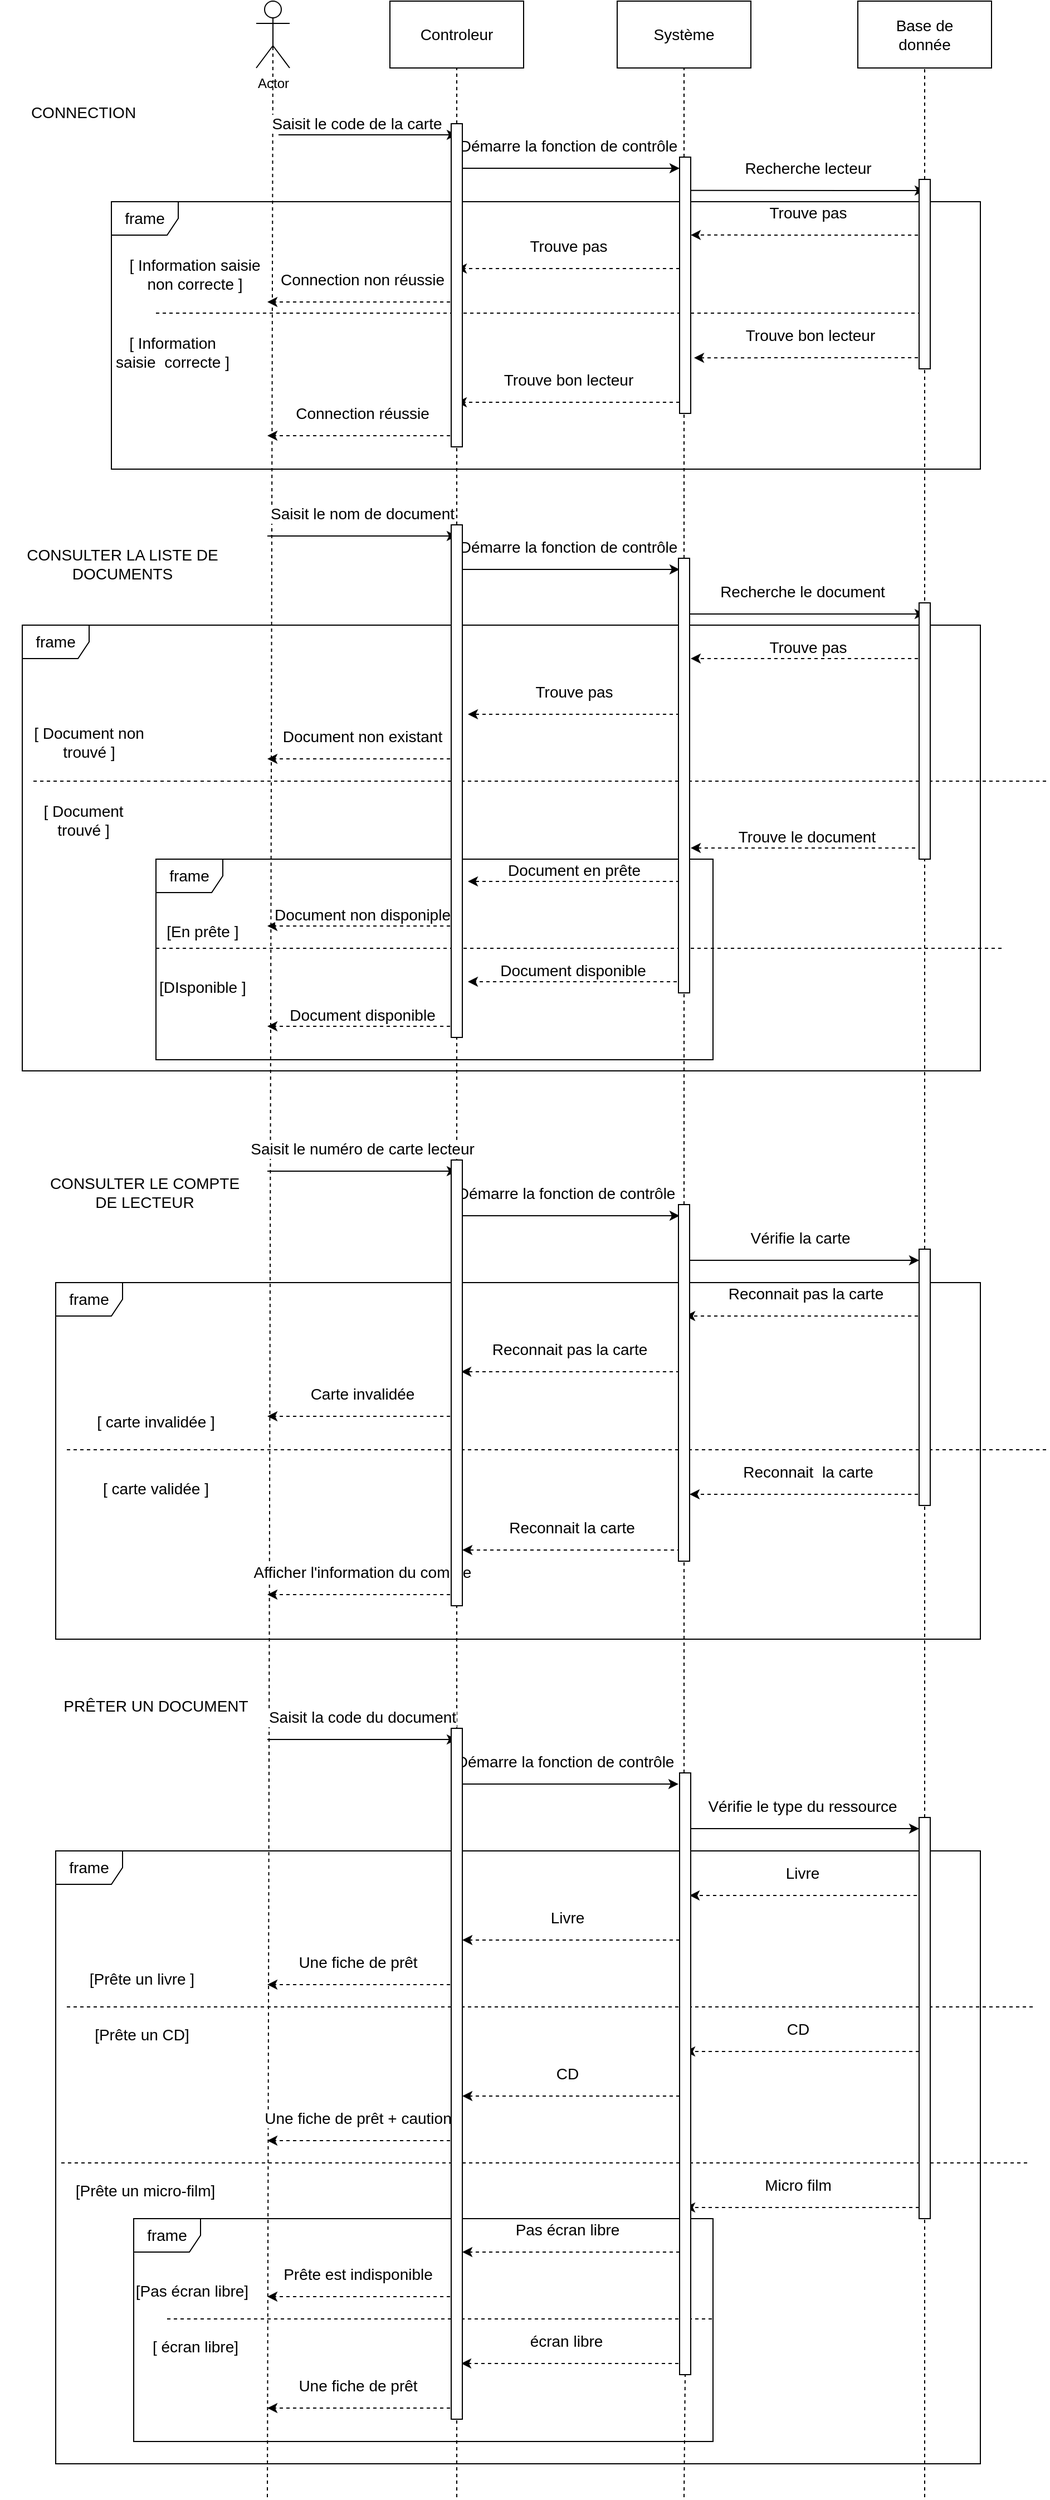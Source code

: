 <mxfile version="16.0.2" type="device"><diagram id="GSXp7a_Uf7GPBUCxmI9x" name="Page-1"><mxGraphModel dx="2249" dy="905" grid="1" gridSize="10" guides="1" tooltips="1" connect="1" arrows="1" fold="1" page="1" pageScale="1" pageWidth="827" pageHeight="1169" math="0" shadow="0"><root><mxCell id="0"/><mxCell id="1" parent="0"/><mxCell id="LTIyvF6WfIbpDDYbD89G-1" value="Actor" style="shape=umlActor;verticalLabelPosition=bottom;verticalAlign=top;html=1;outlineConnect=0;" vertex="1" parent="1"><mxGeometry x="110" y="80" width="30" height="60" as="geometry"/></mxCell><mxCell id="LTIyvF6WfIbpDDYbD89G-2" value="" style="rounded=0;whiteSpace=wrap;html=1;" vertex="1" parent="1"><mxGeometry x="230" y="80" width="120" height="60" as="geometry"/></mxCell><mxCell id="LTIyvF6WfIbpDDYbD89G-3" value="" style="rounded=0;whiteSpace=wrap;html=1;" vertex="1" parent="1"><mxGeometry x="434" y="80" width="120" height="60" as="geometry"/></mxCell><mxCell id="LTIyvF6WfIbpDDYbD89G-4" value="" style="rounded=0;whiteSpace=wrap;html=1;" vertex="1" parent="1"><mxGeometry x="650" y="80" width="120" height="60" as="geometry"/></mxCell><mxCell id="LTIyvF6WfIbpDDYbD89G-5" value="&lt;font style=&quot;font-size: 14px&quot;&gt;Controleur&lt;/font&gt;" style="text;html=1;strokeColor=none;fillColor=none;align=center;verticalAlign=middle;whiteSpace=wrap;rounded=0;" vertex="1" parent="1"><mxGeometry x="260" y="95" width="60" height="30" as="geometry"/></mxCell><mxCell id="LTIyvF6WfIbpDDYbD89G-6" value="&lt;font style=&quot;font-size: 14px&quot;&gt;Système&lt;/font&gt;" style="text;html=1;strokeColor=none;fillColor=none;align=center;verticalAlign=middle;whiteSpace=wrap;rounded=0;" vertex="1" parent="1"><mxGeometry x="464" y="95" width="60" height="30" as="geometry"/></mxCell><mxCell id="LTIyvF6WfIbpDDYbD89G-7" value="&lt;font style=&quot;font-size: 14px&quot;&gt;Base de donnée&lt;/font&gt;" style="text;html=1;strokeColor=none;fillColor=none;align=center;verticalAlign=middle;whiteSpace=wrap;rounded=0;" vertex="1" parent="1"><mxGeometry x="680" y="95" width="60" height="30" as="geometry"/></mxCell><mxCell id="LTIyvF6WfIbpDDYbD89G-8" value="" style="endArrow=none;dashed=1;html=1;rounded=0;fontSize=14;entryX=0.5;entryY=1;entryDx=0;entryDy=0;startArrow=none;" edge="1" parent="1" source="LTIyvF6WfIbpDDYbD89G-103" target="LTIyvF6WfIbpDDYbD89G-2"><mxGeometry width="50" height="50" relative="1" as="geometry"><mxPoint x="290" y="1160" as="sourcePoint"/><mxPoint x="460" y="430" as="targetPoint"/></mxGeometry></mxCell><mxCell id="LTIyvF6WfIbpDDYbD89G-9" value="" style="endArrow=none;dashed=1;html=1;rounded=0;fontSize=14;entryX=0.5;entryY=1;entryDx=0;entryDy=0;startArrow=none;" edge="1" parent="1" source="LTIyvF6WfIbpDDYbD89G-105" target="LTIyvF6WfIbpDDYbD89G-3"><mxGeometry width="50" height="50" relative="1" as="geometry"><mxPoint x="490" y="1180" as="sourcePoint"/><mxPoint x="460" y="430" as="targetPoint"/></mxGeometry></mxCell><mxCell id="LTIyvF6WfIbpDDYbD89G-10" value="" style="endArrow=none;dashed=1;html=1;rounded=0;fontSize=14;entryX=0.5;entryY=1;entryDx=0;entryDy=0;startArrow=none;" edge="1" parent="1" source="LTIyvF6WfIbpDDYbD89G-142" target="LTIyvF6WfIbpDDYbD89G-4"><mxGeometry width="50" height="50" relative="1" as="geometry"><mxPoint x="710" y="1610" as="sourcePoint"/><mxPoint x="460" y="430" as="targetPoint"/></mxGeometry></mxCell><mxCell id="LTIyvF6WfIbpDDYbD89G-13" value="" style="endArrow=none;dashed=1;html=1;rounded=0;fontSize=14;entryX=0.5;entryY=0.5;entryDx=0;entryDy=0;entryPerimeter=0;" edge="1" parent="1" target="LTIyvF6WfIbpDDYbD89G-1"><mxGeometry width="50" height="50" relative="1" as="geometry"><mxPoint x="120" y="2320" as="sourcePoint"/><mxPoint x="460" y="430" as="targetPoint"/></mxGeometry></mxCell><mxCell id="LTIyvF6WfIbpDDYbD89G-15" value="" style="endArrow=classic;html=1;rounded=0;fontSize=14;" edge="1" parent="1"><mxGeometry relative="1" as="geometry"><mxPoint x="130" y="200" as="sourcePoint"/><mxPoint x="290" y="200" as="targetPoint"/></mxGeometry></mxCell><mxCell id="LTIyvF6WfIbpDDYbD89G-16" value="Saisit le code de la carte" style="edgeLabel;resizable=0;html=1;align=center;verticalAlign=middle;fontSize=14;" connectable="0" vertex="1" parent="LTIyvF6WfIbpDDYbD89G-15"><mxGeometry relative="1" as="geometry"><mxPoint x="-10" y="-10" as="offset"/></mxGeometry></mxCell><mxCell id="LTIyvF6WfIbpDDYbD89G-17" value="" style="endArrow=classic;html=1;rounded=0;fontSize=14;" edge="1" parent="1"><mxGeometry relative="1" as="geometry"><mxPoint x="290" y="230" as="sourcePoint"/><mxPoint x="490" y="230" as="targetPoint"/></mxGeometry></mxCell><mxCell id="LTIyvF6WfIbpDDYbD89G-18" value="Démarre la fonction de contrôle" style="edgeLabel;resizable=0;html=1;align=center;verticalAlign=middle;fontSize=14;" connectable="0" vertex="1" parent="LTIyvF6WfIbpDDYbD89G-17"><mxGeometry relative="1" as="geometry"><mxPoint y="-20" as="offset"/></mxGeometry></mxCell><mxCell id="LTIyvF6WfIbpDDYbD89G-19" value="" style="endArrow=classic;html=1;rounded=0;fontSize=14;exitX=1;exitY=0.13;exitDx=0;exitDy=0;exitPerimeter=0;" edge="1" parent="1" source="LTIyvF6WfIbpDDYbD89G-44"><mxGeometry relative="1" as="geometry"><mxPoint x="490" y="250" as="sourcePoint"/><mxPoint x="710" y="250" as="targetPoint"/></mxGeometry></mxCell><mxCell id="LTIyvF6WfIbpDDYbD89G-20" value="Recherche lecteur" style="edgeLabel;resizable=0;html=1;align=center;verticalAlign=middle;fontSize=14;" connectable="0" vertex="1" parent="LTIyvF6WfIbpDDYbD89G-19"><mxGeometry relative="1" as="geometry"><mxPoint y="-20" as="offset"/></mxGeometry></mxCell><mxCell id="LTIyvF6WfIbpDDYbD89G-21" value="" style="endArrow=classic;html=1;rounded=0;fontSize=14;dashed=1;entryX=1;entryY=0.304;entryDx=0;entryDy=0;entryPerimeter=0;" edge="1" parent="1" target="LTIyvF6WfIbpDDYbD89G-44"><mxGeometry relative="1" as="geometry"><mxPoint x="710" y="290" as="sourcePoint"/><mxPoint x="490" y="290" as="targetPoint"/></mxGeometry></mxCell><mxCell id="LTIyvF6WfIbpDDYbD89G-22" value="Trouve pas" style="edgeLabel;resizable=0;html=1;align=center;verticalAlign=middle;fontSize=14;" connectable="0" vertex="1" parent="LTIyvF6WfIbpDDYbD89G-21"><mxGeometry relative="1" as="geometry"><mxPoint y="-20" as="offset"/></mxGeometry></mxCell><mxCell id="LTIyvF6WfIbpDDYbD89G-23" value="" style="endArrow=classic;html=1;rounded=0;fontSize=14;dashed=1;" edge="1" parent="1"><mxGeometry relative="1" as="geometry"><mxPoint x="490" y="320" as="sourcePoint"/><mxPoint x="290" y="320" as="targetPoint"/></mxGeometry></mxCell><mxCell id="LTIyvF6WfIbpDDYbD89G-24" value="Trouve pas" style="edgeLabel;resizable=0;html=1;align=center;verticalAlign=middle;fontSize=14;" connectable="0" vertex="1" parent="LTIyvF6WfIbpDDYbD89G-23"><mxGeometry relative="1" as="geometry"><mxPoint y="-20" as="offset"/></mxGeometry></mxCell><mxCell id="LTIyvF6WfIbpDDYbD89G-25" value="" style="endArrow=classic;html=1;rounded=0;fontSize=14;dashed=1;" edge="1" parent="1"><mxGeometry relative="1" as="geometry"><mxPoint x="290" y="350" as="sourcePoint"/><mxPoint x="120" y="350" as="targetPoint"/></mxGeometry></mxCell><mxCell id="LTIyvF6WfIbpDDYbD89G-26" value="Connection non réussie" style="edgeLabel;resizable=0;html=1;align=center;verticalAlign=middle;fontSize=14;" connectable="0" vertex="1" parent="LTIyvF6WfIbpDDYbD89G-25"><mxGeometry relative="1" as="geometry"><mxPoint y="-20" as="offset"/></mxGeometry></mxCell><mxCell id="LTIyvF6WfIbpDDYbD89G-27" value="" style="endArrow=none;dashed=1;html=1;rounded=0;fontSize=14;" edge="1" parent="1"><mxGeometry width="50" height="50" relative="1" as="geometry"><mxPoint x="20" y="360" as="sourcePoint"/><mxPoint x="710" y="360" as="targetPoint"/></mxGeometry></mxCell><mxCell id="LTIyvF6WfIbpDDYbD89G-30" value="" style="endArrow=classic;html=1;rounded=0;fontSize=14;dashed=1;entryX=1.3;entryY=0.783;entryDx=0;entryDy=0;entryPerimeter=0;" edge="1" parent="1" target="LTIyvF6WfIbpDDYbD89G-44"><mxGeometry relative="1" as="geometry"><mxPoint x="710" y="400" as="sourcePoint"/><mxPoint x="490" y="400" as="targetPoint"/></mxGeometry></mxCell><mxCell id="LTIyvF6WfIbpDDYbD89G-31" value="Trouve bon lecteur" style="edgeLabel;resizable=0;html=1;align=center;verticalAlign=middle;fontSize=14;" connectable="0" vertex="1" parent="LTIyvF6WfIbpDDYbD89G-30"><mxGeometry relative="1" as="geometry"><mxPoint y="-20" as="offset"/></mxGeometry></mxCell><mxCell id="LTIyvF6WfIbpDDYbD89G-32" value="" style="endArrow=classic;html=1;rounded=0;fontSize=14;dashed=1;" edge="1" parent="1"><mxGeometry relative="1" as="geometry"><mxPoint x="490" y="440" as="sourcePoint"/><mxPoint x="290" y="440" as="targetPoint"/></mxGeometry></mxCell><mxCell id="LTIyvF6WfIbpDDYbD89G-33" value="Trouve bon lecteur" style="edgeLabel;resizable=0;html=1;align=center;verticalAlign=middle;fontSize=14;" connectable="0" vertex="1" parent="LTIyvF6WfIbpDDYbD89G-32"><mxGeometry relative="1" as="geometry"><mxPoint y="-20" as="offset"/></mxGeometry></mxCell><mxCell id="LTIyvF6WfIbpDDYbD89G-34" value="" style="endArrow=classic;html=1;rounded=0;fontSize=14;dashed=1;" edge="1" parent="1"><mxGeometry relative="1" as="geometry"><mxPoint x="290" y="470" as="sourcePoint"/><mxPoint x="120" y="470" as="targetPoint"/></mxGeometry></mxCell><mxCell id="LTIyvF6WfIbpDDYbD89G-35" value="Connection réussie" style="edgeLabel;resizable=0;html=1;align=center;verticalAlign=middle;fontSize=14;" connectable="0" vertex="1" parent="LTIyvF6WfIbpDDYbD89G-34"><mxGeometry relative="1" as="geometry"><mxPoint y="-20" as="offset"/></mxGeometry></mxCell><mxCell id="LTIyvF6WfIbpDDYbD89G-39" value="[ Information saisie non correcte ]" style="text;html=1;strokeColor=none;fillColor=none;align=center;verticalAlign=middle;whiteSpace=wrap;rounded=0;fontSize=14;" vertex="1" parent="1"><mxGeometry x="-10" y="310" width="130" height="30" as="geometry"/></mxCell><mxCell id="LTIyvF6WfIbpDDYbD89G-40" value="[ Information saisie&amp;nbsp; correcte ]" style="text;html=1;strokeColor=none;fillColor=none;align=center;verticalAlign=middle;whiteSpace=wrap;rounded=0;fontSize=14;" vertex="1" parent="1"><mxGeometry x="-20" y="380" width="110" height="30" as="geometry"/></mxCell><mxCell id="LTIyvF6WfIbpDDYbD89G-41" value="frame" style="shape=umlFrame;whiteSpace=wrap;html=1;fontSize=14;" vertex="1" parent="1"><mxGeometry x="-20" y="260" width="780" height="240" as="geometry"/></mxCell><mxCell id="LTIyvF6WfIbpDDYbD89G-43" value="CONNECTION" style="text;html=1;strokeColor=none;fillColor=none;align=center;verticalAlign=middle;whiteSpace=wrap;rounded=0;fontSize=14;" vertex="1" parent="1"><mxGeometry x="-120" y="160" width="150" height="40" as="geometry"/></mxCell><mxCell id="LTIyvF6WfIbpDDYbD89G-44" value="" style="html=1;points=[];perimeter=orthogonalPerimeter;fontSize=14;" vertex="1" parent="1"><mxGeometry x="490" y="220" width="10" height="230" as="geometry"/></mxCell><mxCell id="LTIyvF6WfIbpDDYbD89G-47" value="" style="endArrow=classic;html=1;rounded=0;fontSize=14;" edge="1" parent="1"><mxGeometry relative="1" as="geometry"><mxPoint x="120" y="560" as="sourcePoint"/><mxPoint x="290" y="560" as="targetPoint"/></mxGeometry></mxCell><mxCell id="LTIyvF6WfIbpDDYbD89G-48" value="Saisit le nom de document" style="edgeLabel;resizable=0;html=1;align=center;verticalAlign=middle;fontSize=14;" connectable="0" vertex="1" parent="LTIyvF6WfIbpDDYbD89G-47"><mxGeometry relative="1" as="geometry"><mxPoint y="-20" as="offset"/></mxGeometry></mxCell><mxCell id="LTIyvF6WfIbpDDYbD89G-49" value="" style="endArrow=classic;html=1;rounded=0;fontSize=14;" edge="1" parent="1"><mxGeometry relative="1" as="geometry"><mxPoint x="290" y="590" as="sourcePoint"/><mxPoint x="490" y="590" as="targetPoint"/></mxGeometry></mxCell><mxCell id="LTIyvF6WfIbpDDYbD89G-50" value="Démarre la fonction de contrôle" style="edgeLabel;resizable=0;html=1;align=center;verticalAlign=middle;fontSize=14;" connectable="0" vertex="1" parent="LTIyvF6WfIbpDDYbD89G-49"><mxGeometry relative="1" as="geometry"><mxPoint y="-20" as="offset"/></mxGeometry></mxCell><mxCell id="LTIyvF6WfIbpDDYbD89G-51" value="" style="endArrow=classic;html=1;rounded=0;fontSize=14;" edge="1" parent="1"><mxGeometry relative="1" as="geometry"><mxPoint x="490" y="630" as="sourcePoint"/><mxPoint x="710" y="630" as="targetPoint"/></mxGeometry></mxCell><mxCell id="LTIyvF6WfIbpDDYbD89G-52" value="Recherche le document" style="edgeLabel;resizable=0;html=1;align=center;verticalAlign=middle;fontSize=14;" connectable="0" vertex="1" parent="LTIyvF6WfIbpDDYbD89G-51"><mxGeometry relative="1" as="geometry"><mxPoint y="-20" as="offset"/></mxGeometry></mxCell><mxCell id="LTIyvF6WfIbpDDYbD89G-55" value="" style="endArrow=classic;html=1;rounded=0;dashed=1;fontSize=14;" edge="1" parent="1"><mxGeometry relative="1" as="geometry"><mxPoint x="490" y="720" as="sourcePoint"/><mxPoint x="300" y="720" as="targetPoint"/></mxGeometry></mxCell><mxCell id="LTIyvF6WfIbpDDYbD89G-56" value="Trouve pas" style="edgeLabel;resizable=0;html=1;align=center;verticalAlign=middle;fontSize=14;" connectable="0" vertex="1" parent="LTIyvF6WfIbpDDYbD89G-55"><mxGeometry relative="1" as="geometry"><mxPoint y="-20" as="offset"/></mxGeometry></mxCell><mxCell id="LTIyvF6WfIbpDDYbD89G-57" value="" style="endArrow=classic;html=1;rounded=0;dashed=1;fontSize=14;" edge="1" parent="1"><mxGeometry relative="1" as="geometry"><mxPoint x="290" y="760" as="sourcePoint"/><mxPoint x="120" y="760" as="targetPoint"/></mxGeometry></mxCell><mxCell id="LTIyvF6WfIbpDDYbD89G-58" value="Document non existant" style="edgeLabel;resizable=0;html=1;align=center;verticalAlign=middle;fontSize=14;" connectable="0" vertex="1" parent="LTIyvF6WfIbpDDYbD89G-57"><mxGeometry relative="1" as="geometry"><mxPoint y="-20" as="offset"/></mxGeometry></mxCell><mxCell id="LTIyvF6WfIbpDDYbD89G-59" value="" style="endArrow=none;dashed=1;html=1;rounded=0;fontSize=14;" edge="1" parent="1"><mxGeometry width="50" height="50" relative="1" as="geometry"><mxPoint x="-90" y="780" as="sourcePoint"/><mxPoint x="820" y="780" as="targetPoint"/></mxGeometry></mxCell><mxCell id="LTIyvF6WfIbpDDYbD89G-60" value="" style="endArrow=classic;html=1;rounded=0;dashed=1;fontSize=14;" edge="1" parent="1"><mxGeometry relative="1" as="geometry"><mxPoint x="707.5" y="840" as="sourcePoint"/><mxPoint x="500" y="840" as="targetPoint"/></mxGeometry></mxCell><mxCell id="LTIyvF6WfIbpDDYbD89G-61" value="Trouve le document" style="edgeLabel;resizable=0;html=1;align=center;verticalAlign=middle;fontSize=14;" connectable="0" vertex="1" parent="LTIyvF6WfIbpDDYbD89G-60"><mxGeometry relative="1" as="geometry"><mxPoint y="-10" as="offset"/></mxGeometry></mxCell><mxCell id="LTIyvF6WfIbpDDYbD89G-62" value="" style="endArrow=classic;html=1;rounded=0;dashed=1;fontSize=14;" edge="1" parent="1"><mxGeometry relative="1" as="geometry"><mxPoint x="490" y="870" as="sourcePoint"/><mxPoint x="300" y="870" as="targetPoint"/></mxGeometry></mxCell><mxCell id="LTIyvF6WfIbpDDYbD89G-63" value="Document en prête" style="edgeLabel;resizable=0;html=1;align=center;verticalAlign=middle;fontSize=14;" connectable="0" vertex="1" parent="LTIyvF6WfIbpDDYbD89G-62"><mxGeometry relative="1" as="geometry"><mxPoint y="-10" as="offset"/></mxGeometry></mxCell><mxCell id="LTIyvF6WfIbpDDYbD89G-64" value="" style="endArrow=classic;html=1;rounded=0;dashed=1;fontSize=14;" edge="1" parent="1"><mxGeometry relative="1" as="geometry"><mxPoint x="290" y="910" as="sourcePoint"/><mxPoint x="120" y="910" as="targetPoint"/></mxGeometry></mxCell><mxCell id="LTIyvF6WfIbpDDYbD89G-65" value="Document non disponiple" style="edgeLabel;resizable=0;html=1;align=center;verticalAlign=middle;fontSize=14;" connectable="0" vertex="1" parent="LTIyvF6WfIbpDDYbD89G-64"><mxGeometry relative="1" as="geometry"><mxPoint y="-10" as="offset"/></mxGeometry></mxCell><mxCell id="LTIyvF6WfIbpDDYbD89G-68" value="" style="endArrow=classic;html=1;rounded=0;dashed=1;fontSize=14;" edge="1" parent="1"><mxGeometry relative="1" as="geometry"><mxPoint x="487.5" y="960" as="sourcePoint"/><mxPoint x="300" y="960" as="targetPoint"/></mxGeometry></mxCell><mxCell id="LTIyvF6WfIbpDDYbD89G-69" value="Document disponible" style="edgeLabel;resizable=0;html=1;align=center;verticalAlign=middle;fontSize=14;" connectable="0" vertex="1" parent="LTIyvF6WfIbpDDYbD89G-68"><mxGeometry relative="1" as="geometry"><mxPoint y="-10" as="offset"/></mxGeometry></mxCell><mxCell id="LTIyvF6WfIbpDDYbD89G-70" value="" style="endArrow=classic;html=1;rounded=0;dashed=1;fontSize=14;" edge="1" parent="1"><mxGeometry relative="1" as="geometry"><mxPoint x="290" y="1000" as="sourcePoint"/><mxPoint x="120" y="1000" as="targetPoint"/></mxGeometry></mxCell><mxCell id="LTIyvF6WfIbpDDYbD89G-71" value="Document disponible" style="edgeLabel;resizable=0;html=1;align=center;verticalAlign=middle;fontSize=14;" connectable="0" vertex="1" parent="LTIyvF6WfIbpDDYbD89G-70"><mxGeometry relative="1" as="geometry"><mxPoint y="-10" as="offset"/></mxGeometry></mxCell><mxCell id="LTIyvF6WfIbpDDYbD89G-72" value="[ Document non trouvé ]" style="text;html=1;strokeColor=none;fillColor=none;align=center;verticalAlign=middle;whiteSpace=wrap;rounded=0;fontSize=14;" vertex="1" parent="1"><mxGeometry x="-100" y="730" width="120" height="30" as="geometry"/></mxCell><mxCell id="LTIyvF6WfIbpDDYbD89G-73" value="&amp;nbsp;[ Document&amp;nbsp; trouvé ]" style="text;html=1;strokeColor=none;fillColor=none;align=center;verticalAlign=middle;whiteSpace=wrap;rounded=0;fontSize=14;" vertex="1" parent="1"><mxGeometry x="-105" y="800" width="120" height="30" as="geometry"/></mxCell><mxCell id="LTIyvF6WfIbpDDYbD89G-74" value="" style="endArrow=none;dashed=1;html=1;rounded=0;fontSize=14;" edge="1" parent="1"><mxGeometry width="50" height="50" relative="1" as="geometry"><mxPoint x="20" y="930" as="sourcePoint"/><mxPoint x="780" y="930" as="targetPoint"/></mxGeometry></mxCell><mxCell id="LTIyvF6WfIbpDDYbD89G-75" value="&amp;nbsp;[En prête ]" style="text;html=1;strokeColor=none;fillColor=none;align=center;verticalAlign=middle;whiteSpace=wrap;rounded=0;fontSize=14;" vertex="1" parent="1"><mxGeometry y="900" width="120" height="30" as="geometry"/></mxCell><mxCell id="LTIyvF6WfIbpDDYbD89G-76" value="&amp;nbsp;[DIsponible ]" style="text;html=1;strokeColor=none;fillColor=none;align=center;verticalAlign=middle;whiteSpace=wrap;rounded=0;fontSize=14;" vertex="1" parent="1"><mxGeometry y="950" width="120" height="30" as="geometry"/></mxCell><mxCell id="LTIyvF6WfIbpDDYbD89G-77" value="frame" style="shape=umlFrame;whiteSpace=wrap;html=1;fontSize=14;" vertex="1" parent="1"><mxGeometry x="-100" y="640" width="860" height="400" as="geometry"/></mxCell><mxCell id="LTIyvF6WfIbpDDYbD89G-78" value="frame" style="shape=umlFrame;whiteSpace=wrap;html=1;fontSize=14;" vertex="1" parent="1"><mxGeometry x="20" y="850" width="500" height="180" as="geometry"/></mxCell><mxCell id="LTIyvF6WfIbpDDYbD89G-95" value="" style="endArrow=classic;html=1;rounded=0;dashed=1;fontSize=14;" edge="1" parent="1"><mxGeometry relative="1" as="geometry"><mxPoint x="710" y="670" as="sourcePoint"/><mxPoint x="500" y="670" as="targetPoint"/></mxGeometry></mxCell><mxCell id="LTIyvF6WfIbpDDYbD89G-96" value="Trouve pas" style="edgeLabel;resizable=0;html=1;align=center;verticalAlign=middle;fontSize=14;" connectable="0" vertex="1" parent="LTIyvF6WfIbpDDYbD89G-95"><mxGeometry relative="1" as="geometry"><mxPoint y="-10" as="offset"/></mxGeometry></mxCell><mxCell id="LTIyvF6WfIbpDDYbD89G-100" value="" style="html=1;points=[];perimeter=orthogonalPerimeter;fontSize=14;" vertex="1" parent="1"><mxGeometry x="285" y="190" width="10" height="290" as="geometry"/></mxCell><mxCell id="LTIyvF6WfIbpDDYbD89G-101" value="" style="html=1;points=[];perimeter=orthogonalPerimeter;fontSize=14;" vertex="1" parent="1"><mxGeometry x="705" y="240" width="10" height="170" as="geometry"/></mxCell><mxCell id="LTIyvF6WfIbpDDYbD89G-103" value="" style="html=1;points=[];perimeter=orthogonalPerimeter;fontSize=14;" vertex="1" parent="1"><mxGeometry x="285" y="550" width="10" height="460" as="geometry"/></mxCell><mxCell id="LTIyvF6WfIbpDDYbD89G-104" value="" style="endArrow=none;dashed=1;html=1;rounded=0;fontSize=14;entryX=0.5;entryY=1;entryDx=0;entryDy=0;startArrow=none;" edge="1" parent="1" source="LTIyvF6WfIbpDDYbD89G-138" target="LTIyvF6WfIbpDDYbD89G-103"><mxGeometry width="50" height="50" relative="1" as="geometry"><mxPoint x="290" y="1610" as="sourcePoint"/><mxPoint x="290" y="140" as="targetPoint"/></mxGeometry></mxCell><mxCell id="LTIyvF6WfIbpDDYbD89G-105" value="" style="html=1;points=[];perimeter=orthogonalPerimeter;fontSize=14;" vertex="1" parent="1"><mxGeometry x="489" y="580" width="10" height="390" as="geometry"/></mxCell><mxCell id="LTIyvF6WfIbpDDYbD89G-106" value="" style="endArrow=none;dashed=1;html=1;rounded=0;fontSize=14;entryX=0.5;entryY=1;entryDx=0;entryDy=0;startArrow=none;" edge="1" parent="1" source="LTIyvF6WfIbpDDYbD89G-140" target="LTIyvF6WfIbpDDYbD89G-105"><mxGeometry width="50" height="50" relative="1" as="geometry"><mxPoint x="490" y="1610" as="sourcePoint"/><mxPoint x="494" y="140" as="targetPoint"/></mxGeometry></mxCell><mxCell id="LTIyvF6WfIbpDDYbD89G-107" value="" style="html=1;points=[];perimeter=orthogonalPerimeter;fontSize=14;" vertex="1" parent="1"><mxGeometry x="705" y="620" width="10" height="230" as="geometry"/></mxCell><mxCell id="LTIyvF6WfIbpDDYbD89G-109" value="CONSULTER LA LISTE DE DOCUMENTS" style="text;html=1;strokeColor=none;fillColor=none;align=center;verticalAlign=middle;whiteSpace=wrap;rounded=0;fontSize=14;" vertex="1" parent="1"><mxGeometry x="-100" y="565" width="180" height="40" as="geometry"/></mxCell><mxCell id="LTIyvF6WfIbpDDYbD89G-110" value="" style="endArrow=classic;html=1;rounded=0;fontSize=14;" edge="1" parent="1"><mxGeometry relative="1" as="geometry"><mxPoint x="120" y="1130" as="sourcePoint"/><mxPoint x="290" y="1130" as="targetPoint"/></mxGeometry></mxCell><mxCell id="LTIyvF6WfIbpDDYbD89G-111" value="Saisit le numéro de carte lecteur" style="edgeLabel;resizable=0;html=1;align=center;verticalAlign=middle;fontSize=14;" connectable="0" vertex="1" parent="LTIyvF6WfIbpDDYbD89G-110"><mxGeometry relative="1" as="geometry"><mxPoint y="-20" as="offset"/></mxGeometry></mxCell><mxCell id="LTIyvF6WfIbpDDYbD89G-112" value="" style="endArrow=classic;html=1;rounded=0;fontSize=14;" edge="1" parent="1"><mxGeometry relative="1" as="geometry"><mxPoint x="290" y="1170" as="sourcePoint"/><mxPoint x="490" y="1170" as="targetPoint"/></mxGeometry></mxCell><mxCell id="LTIyvF6WfIbpDDYbD89G-113" value="Démarre la fonction de contrôle&amp;nbsp;" style="edgeLabel;resizable=0;html=1;align=center;verticalAlign=middle;fontSize=14;" connectable="0" vertex="1" parent="LTIyvF6WfIbpDDYbD89G-112"><mxGeometry relative="1" as="geometry"><mxPoint y="-20" as="offset"/></mxGeometry></mxCell><mxCell id="LTIyvF6WfIbpDDYbD89G-114" value="" style="endArrow=classic;html=1;rounded=0;fontSize=14;" edge="1" parent="1"><mxGeometry relative="1" as="geometry"><mxPoint x="490" y="1210" as="sourcePoint"/><mxPoint x="705" y="1210" as="targetPoint"/></mxGeometry></mxCell><mxCell id="LTIyvF6WfIbpDDYbD89G-115" value="Vérifie la carte" style="edgeLabel;resizable=0;html=1;align=center;verticalAlign=middle;fontSize=14;" connectable="0" vertex="1" parent="LTIyvF6WfIbpDDYbD89G-114"><mxGeometry relative="1" as="geometry"><mxPoint y="-20" as="offset"/></mxGeometry></mxCell><mxCell id="LTIyvF6WfIbpDDYbD89G-116" value="" style="endArrow=classic;html=1;rounded=0;dashed=1;fontSize=14;" edge="1" parent="1"><mxGeometry relative="1" as="geometry"><mxPoint x="710" y="1260" as="sourcePoint"/><mxPoint x="495" y="1260" as="targetPoint"/></mxGeometry></mxCell><mxCell id="LTIyvF6WfIbpDDYbD89G-117" value="Reconnait pas la carte" style="edgeLabel;resizable=0;html=1;align=center;verticalAlign=middle;fontSize=14;" connectable="0" vertex="1" parent="LTIyvF6WfIbpDDYbD89G-116"><mxGeometry relative="1" as="geometry"><mxPoint y="-20" as="offset"/></mxGeometry></mxCell><mxCell id="LTIyvF6WfIbpDDYbD89G-137" value="Reconnait pas la carte" style="edgeLabel;resizable=0;html=1;align=center;verticalAlign=middle;fontSize=14;" connectable="0" vertex="1" parent="LTIyvF6WfIbpDDYbD89G-116"><mxGeometry relative="1" as="geometry"><mxPoint x="-212" y="30" as="offset"/></mxGeometry></mxCell><mxCell id="LTIyvF6WfIbpDDYbD89G-118" value="" style="endArrow=classic;html=1;rounded=0;dashed=1;fontSize=14;" edge="1" parent="1"><mxGeometry relative="1" as="geometry"><mxPoint x="490" y="1310" as="sourcePoint"/><mxPoint x="294" y="1310" as="targetPoint"/></mxGeometry></mxCell><mxCell id="LTIyvF6WfIbpDDYbD89G-120" value="" style="endArrow=classic;html=1;rounded=0;dashed=1;fontSize=14;" edge="1" parent="1"><mxGeometry relative="1" as="geometry"><mxPoint x="290" y="1350" as="sourcePoint"/><mxPoint x="120" y="1350" as="targetPoint"/></mxGeometry></mxCell><mxCell id="LTIyvF6WfIbpDDYbD89G-121" value="Carte invalidée" style="edgeLabel;resizable=0;html=1;align=center;verticalAlign=middle;fontSize=14;" connectable="0" vertex="1" parent="LTIyvF6WfIbpDDYbD89G-120"><mxGeometry relative="1" as="geometry"><mxPoint y="-20" as="offset"/></mxGeometry></mxCell><mxCell id="LTIyvF6WfIbpDDYbD89G-122" value="" style="endArrow=none;dashed=1;html=1;rounded=0;fontSize=14;" edge="1" parent="1"><mxGeometry width="50" height="50" relative="1" as="geometry"><mxPoint x="-60" y="1380" as="sourcePoint"/><mxPoint x="820" y="1380" as="targetPoint"/></mxGeometry></mxCell><mxCell id="LTIyvF6WfIbpDDYbD89G-123" value="" style="endArrow=classic;html=1;rounded=0;dashed=1;fontSize=14;" edge="1" parent="1"><mxGeometry relative="1" as="geometry"><mxPoint x="710" y="1420" as="sourcePoint"/><mxPoint x="499" y="1420" as="targetPoint"/></mxGeometry></mxCell><mxCell id="LTIyvF6WfIbpDDYbD89G-124" value="Reconnait&amp;nbsp; la carte" style="edgeLabel;resizable=0;html=1;align=center;verticalAlign=middle;fontSize=14;" connectable="0" vertex="1" parent="LTIyvF6WfIbpDDYbD89G-123"><mxGeometry relative="1" as="geometry"><mxPoint y="-20" as="offset"/></mxGeometry></mxCell><mxCell id="LTIyvF6WfIbpDDYbD89G-125" value="" style="endArrow=classic;html=1;rounded=0;dashed=1;fontSize=14;" edge="1" parent="1"><mxGeometry relative="1" as="geometry"><mxPoint x="491" y="1470" as="sourcePoint"/><mxPoint x="295" y="1470" as="targetPoint"/></mxGeometry></mxCell><mxCell id="LTIyvF6WfIbpDDYbD89G-126" value="Reconnait la carte" style="edgeLabel;resizable=0;html=1;align=center;verticalAlign=middle;fontSize=14;" connectable="0" vertex="1" parent="LTIyvF6WfIbpDDYbD89G-125"><mxGeometry relative="1" as="geometry"><mxPoint y="-20" as="offset"/></mxGeometry></mxCell><mxCell id="LTIyvF6WfIbpDDYbD89G-127" value="" style="endArrow=classic;html=1;rounded=0;dashed=1;fontSize=14;" edge="1" parent="1"><mxGeometry relative="1" as="geometry"><mxPoint x="290" y="1510" as="sourcePoint"/><mxPoint x="120" y="1510" as="targetPoint"/></mxGeometry></mxCell><mxCell id="LTIyvF6WfIbpDDYbD89G-128" value="Afficher l'information du compte" style="edgeLabel;resizable=0;html=1;align=center;verticalAlign=middle;fontSize=14;" connectable="0" vertex="1" parent="LTIyvF6WfIbpDDYbD89G-127"><mxGeometry relative="1" as="geometry"><mxPoint y="-20" as="offset"/></mxGeometry></mxCell><mxCell id="LTIyvF6WfIbpDDYbD89G-132" value="[ carte invalidée ]" style="text;html=1;strokeColor=none;fillColor=none;align=center;verticalAlign=middle;whiteSpace=wrap;rounded=0;fontSize=14;" vertex="1" parent="1"><mxGeometry x="-50" y="1340" width="140" height="30" as="geometry"/></mxCell><mxCell id="LTIyvF6WfIbpDDYbD89G-133" value="[ carte validée ]" style="text;html=1;strokeColor=none;fillColor=none;align=center;verticalAlign=middle;whiteSpace=wrap;rounded=0;fontSize=14;" vertex="1" parent="1"><mxGeometry x="-50" y="1400" width="140" height="30" as="geometry"/></mxCell><mxCell id="LTIyvF6WfIbpDDYbD89G-134" value="frame" style="shape=umlFrame;whiteSpace=wrap;html=1;fontSize=14;" vertex="1" parent="1"><mxGeometry x="-70" y="1230" width="830" height="320" as="geometry"/></mxCell><mxCell id="LTIyvF6WfIbpDDYbD89G-138" value="" style="html=1;points=[];perimeter=orthogonalPerimeter;fontSize=14;" vertex="1" parent="1"><mxGeometry x="285" y="1120" width="10" height="400" as="geometry"/></mxCell><mxCell id="LTIyvF6WfIbpDDYbD89G-139" value="" style="endArrow=none;dashed=1;html=1;rounded=0;fontSize=14;entryX=0.5;entryY=1;entryDx=0;entryDy=0;startArrow=none;" edge="1" parent="1" source="LTIyvF6WfIbpDDYbD89G-184" target="LTIyvF6WfIbpDDYbD89G-138"><mxGeometry width="50" height="50" relative="1" as="geometry"><mxPoint x="290" y="2320" as="sourcePoint"/><mxPoint x="290" y="1010" as="targetPoint"/></mxGeometry></mxCell><mxCell id="LTIyvF6WfIbpDDYbD89G-140" value="" style="html=1;points=[];perimeter=orthogonalPerimeter;fontSize=14;" vertex="1" parent="1"><mxGeometry x="489" y="1160" width="10" height="320" as="geometry"/></mxCell><mxCell id="LTIyvF6WfIbpDDYbD89G-141" value="" style="endArrow=none;dashed=1;html=1;rounded=0;fontSize=14;entryX=0.5;entryY=1;entryDx=0;entryDy=0;startArrow=none;" edge="1" parent="1" source="LTIyvF6WfIbpDDYbD89G-186" target="LTIyvF6WfIbpDDYbD89G-140"><mxGeometry width="50" height="50" relative="1" as="geometry"><mxPoint x="494" y="2320" as="sourcePoint"/><mxPoint x="494" y="970" as="targetPoint"/></mxGeometry></mxCell><mxCell id="LTIyvF6WfIbpDDYbD89G-142" value="" style="html=1;points=[];perimeter=orthogonalPerimeter;fontSize=14;" vertex="1" parent="1"><mxGeometry x="705" y="1200" width="10" height="230" as="geometry"/></mxCell><mxCell id="LTIyvF6WfIbpDDYbD89G-143" value="" style="endArrow=none;dashed=1;html=1;rounded=0;fontSize=14;entryX=0.5;entryY=1;entryDx=0;entryDy=0;startArrow=none;" edge="1" parent="1" source="LTIyvF6WfIbpDDYbD89G-188" target="LTIyvF6WfIbpDDYbD89G-142"><mxGeometry width="50" height="50" relative="1" as="geometry"><mxPoint x="710" y="2320" as="sourcePoint"/><mxPoint x="710" y="140" as="targetPoint"/></mxGeometry></mxCell><mxCell id="LTIyvF6WfIbpDDYbD89G-144" value="CONSULTER LE COMPTE DE LECTEUR" style="text;html=1;strokeColor=none;fillColor=none;align=center;verticalAlign=middle;whiteSpace=wrap;rounded=0;fontSize=14;" vertex="1" parent="1"><mxGeometry x="-80" y="1129" width="180" height="40" as="geometry"/></mxCell><mxCell id="LTIyvF6WfIbpDDYbD89G-145" value="" style="endArrow=classic;html=1;rounded=0;fontSize=14;" edge="1" parent="1"><mxGeometry relative="1" as="geometry"><mxPoint x="120" y="1640" as="sourcePoint"/><mxPoint x="290" y="1640" as="targetPoint"/></mxGeometry></mxCell><mxCell id="LTIyvF6WfIbpDDYbD89G-146" value="Saisit la code du document" style="edgeLabel;resizable=0;html=1;align=center;verticalAlign=middle;fontSize=14;" connectable="0" vertex="1" parent="LTIyvF6WfIbpDDYbD89G-145"><mxGeometry relative="1" as="geometry"><mxPoint y="-20" as="offset"/></mxGeometry></mxCell><mxCell id="LTIyvF6WfIbpDDYbD89G-147" value="" style="endArrow=classic;html=1;rounded=0;fontSize=14;" edge="1" parent="1"><mxGeometry relative="1" as="geometry"><mxPoint x="289" y="1680" as="sourcePoint"/><mxPoint x="489" y="1680" as="targetPoint"/></mxGeometry></mxCell><mxCell id="LTIyvF6WfIbpDDYbD89G-148" value="Démarre la fonction de contrôle&amp;nbsp;" style="edgeLabel;resizable=0;html=1;align=center;verticalAlign=middle;fontSize=14;" connectable="0" vertex="1" parent="LTIyvF6WfIbpDDYbD89G-147"><mxGeometry relative="1" as="geometry"><mxPoint y="-20" as="offset"/></mxGeometry></mxCell><mxCell id="LTIyvF6WfIbpDDYbD89G-149" value="" style="endArrow=classic;html=1;rounded=0;fontSize=14;" edge="1" parent="1"><mxGeometry relative="1" as="geometry"><mxPoint x="495" y="1720" as="sourcePoint"/><mxPoint x="705" y="1720" as="targetPoint"/></mxGeometry></mxCell><mxCell id="LTIyvF6WfIbpDDYbD89G-150" value="Vérifie le type du ressource" style="edgeLabel;resizable=0;html=1;align=center;verticalAlign=middle;fontSize=14;" connectable="0" vertex="1" parent="LTIyvF6WfIbpDDYbD89G-149"><mxGeometry relative="1" as="geometry"><mxPoint y="-20" as="offset"/></mxGeometry></mxCell><mxCell id="LTIyvF6WfIbpDDYbD89G-151" value="" style="endArrow=classic;html=1;rounded=0;dashed=1;fontSize=14;" edge="1" parent="1"><mxGeometry relative="1" as="geometry"><mxPoint x="709" y="1780" as="sourcePoint"/><mxPoint x="499" y="1780" as="targetPoint"/></mxGeometry></mxCell><mxCell id="LTIyvF6WfIbpDDYbD89G-152" value="Livre" style="edgeLabel;resizable=0;html=1;align=center;verticalAlign=middle;fontSize=14;" connectable="0" vertex="1" parent="LTIyvF6WfIbpDDYbD89G-151"><mxGeometry relative="1" as="geometry"><mxPoint x="-4" y="-20" as="offset"/></mxGeometry></mxCell><mxCell id="LTIyvF6WfIbpDDYbD89G-153" value="" style="endArrow=classic;html=1;rounded=0;dashed=1;fontSize=14;" edge="1" parent="1"><mxGeometry relative="1" as="geometry"><mxPoint x="490" y="1820" as="sourcePoint"/><mxPoint x="295" y="1820" as="targetPoint"/></mxGeometry></mxCell><mxCell id="LTIyvF6WfIbpDDYbD89G-154" value="Livre" style="edgeLabel;resizable=0;html=1;align=center;verticalAlign=middle;fontSize=14;" connectable="0" vertex="1" parent="LTIyvF6WfIbpDDYbD89G-153"><mxGeometry relative="1" as="geometry"><mxPoint x="-4" y="-20" as="offset"/></mxGeometry></mxCell><mxCell id="LTIyvF6WfIbpDDYbD89G-155" value="" style="endArrow=classic;html=1;rounded=0;dashed=1;fontSize=14;" edge="1" parent="1"><mxGeometry relative="1" as="geometry"><mxPoint x="290" y="1860" as="sourcePoint"/><mxPoint x="120" y="1860" as="targetPoint"/></mxGeometry></mxCell><mxCell id="LTIyvF6WfIbpDDYbD89G-156" value="Une fiche de prêt" style="edgeLabel;resizable=0;html=1;align=center;verticalAlign=middle;fontSize=14;" connectable="0" vertex="1" parent="LTIyvF6WfIbpDDYbD89G-155"><mxGeometry relative="1" as="geometry"><mxPoint x="-4" y="-20" as="offset"/></mxGeometry></mxCell><mxCell id="LTIyvF6WfIbpDDYbD89G-157" value="" style="endArrow=none;dashed=1;html=1;rounded=0;fontSize=14;" edge="1" parent="1"><mxGeometry width="50" height="50" relative="1" as="geometry"><mxPoint x="-60" y="1880" as="sourcePoint"/><mxPoint x="810" y="1880" as="targetPoint"/></mxGeometry></mxCell><mxCell id="LTIyvF6WfIbpDDYbD89G-158" value="" style="endArrow=classic;html=1;rounded=0;dashed=1;fontSize=14;" edge="1" parent="1"><mxGeometry relative="1" as="geometry"><mxPoint x="705" y="1920" as="sourcePoint"/><mxPoint x="495" y="1920" as="targetPoint"/></mxGeometry></mxCell><mxCell id="LTIyvF6WfIbpDDYbD89G-159" value="CD" style="edgeLabel;resizable=0;html=1;align=center;verticalAlign=middle;fontSize=14;" connectable="0" vertex="1" parent="LTIyvF6WfIbpDDYbD89G-158"><mxGeometry relative="1" as="geometry"><mxPoint x="-4" y="-20" as="offset"/></mxGeometry></mxCell><mxCell id="LTIyvF6WfIbpDDYbD89G-161" value="" style="endArrow=classic;html=1;rounded=0;dashed=1;fontSize=14;" edge="1" parent="1"><mxGeometry relative="1" as="geometry"><mxPoint x="490" y="1960" as="sourcePoint"/><mxPoint x="295" y="1960" as="targetPoint"/></mxGeometry></mxCell><mxCell id="LTIyvF6WfIbpDDYbD89G-162" value="CD" style="edgeLabel;resizable=0;html=1;align=center;verticalAlign=middle;fontSize=14;" connectable="0" vertex="1" parent="LTIyvF6WfIbpDDYbD89G-161"><mxGeometry relative="1" as="geometry"><mxPoint x="-4" y="-20" as="offset"/></mxGeometry></mxCell><mxCell id="LTIyvF6WfIbpDDYbD89G-163" value="" style="endArrow=classic;html=1;rounded=0;dashed=1;fontSize=14;" edge="1" parent="1"><mxGeometry relative="1" as="geometry"><mxPoint x="290" y="2000" as="sourcePoint"/><mxPoint x="120" y="2000" as="targetPoint"/></mxGeometry></mxCell><mxCell id="LTIyvF6WfIbpDDYbD89G-164" value="Une fiche de prêt + caution" style="edgeLabel;resizable=0;html=1;align=center;verticalAlign=middle;fontSize=14;" connectable="0" vertex="1" parent="LTIyvF6WfIbpDDYbD89G-163"><mxGeometry relative="1" as="geometry"><mxPoint x="-4" y="-20" as="offset"/></mxGeometry></mxCell><mxCell id="LTIyvF6WfIbpDDYbD89G-165" value="" style="endArrow=none;dashed=1;html=1;rounded=0;fontSize=14;" edge="1" parent="1"><mxGeometry width="50" height="50" relative="1" as="geometry"><mxPoint x="-65" y="2020" as="sourcePoint"/><mxPoint x="805" y="2020" as="targetPoint"/></mxGeometry></mxCell><mxCell id="LTIyvF6WfIbpDDYbD89G-166" value="" style="endArrow=classic;html=1;rounded=0;dashed=1;fontSize=14;" edge="1" parent="1"><mxGeometry relative="1" as="geometry"><mxPoint x="705" y="2060" as="sourcePoint"/><mxPoint x="495" y="2060" as="targetPoint"/></mxGeometry></mxCell><mxCell id="LTIyvF6WfIbpDDYbD89G-167" value="Micro film" style="edgeLabel;resizable=0;html=1;align=center;verticalAlign=middle;fontSize=14;" connectable="0" vertex="1" parent="LTIyvF6WfIbpDDYbD89G-166"><mxGeometry relative="1" as="geometry"><mxPoint x="-4" y="-20" as="offset"/></mxGeometry></mxCell><mxCell id="LTIyvF6WfIbpDDYbD89G-168" value="" style="endArrow=classic;html=1;rounded=0;dashed=1;fontSize=14;" edge="1" parent="1"><mxGeometry relative="1" as="geometry"><mxPoint x="490" y="2100" as="sourcePoint"/><mxPoint x="295" y="2100" as="targetPoint"/></mxGeometry></mxCell><mxCell id="LTIyvF6WfIbpDDYbD89G-169" value="Pas écran libre" style="edgeLabel;resizable=0;html=1;align=center;verticalAlign=middle;fontSize=14;" connectable="0" vertex="1" parent="LTIyvF6WfIbpDDYbD89G-168"><mxGeometry relative="1" as="geometry"><mxPoint x="-4" y="-20" as="offset"/></mxGeometry></mxCell><mxCell id="LTIyvF6WfIbpDDYbD89G-170" value="" style="endArrow=classic;html=1;rounded=0;dashed=1;fontSize=14;" edge="1" parent="1"><mxGeometry relative="1" as="geometry"><mxPoint x="290" y="2140" as="sourcePoint"/><mxPoint x="120" y="2140" as="targetPoint"/></mxGeometry></mxCell><mxCell id="LTIyvF6WfIbpDDYbD89G-171" value="Prête est indisponible" style="edgeLabel;resizable=0;html=1;align=center;verticalAlign=middle;fontSize=14;" connectable="0" vertex="1" parent="LTIyvF6WfIbpDDYbD89G-170"><mxGeometry relative="1" as="geometry"><mxPoint x="-4" y="-20" as="offset"/></mxGeometry></mxCell><mxCell id="LTIyvF6WfIbpDDYbD89G-172" value="" style="endArrow=none;dashed=1;html=1;rounded=0;fontSize=14;" edge="1" parent="1"><mxGeometry width="50" height="50" relative="1" as="geometry"><mxPoint x="30" y="2160" as="sourcePoint"/><mxPoint x="520" y="2160" as="targetPoint"/></mxGeometry></mxCell><mxCell id="LTIyvF6WfIbpDDYbD89G-173" value="" style="endArrow=classic;html=1;rounded=0;dashed=1;fontSize=14;" edge="1" parent="1"><mxGeometry relative="1" as="geometry"><mxPoint x="489" y="2200" as="sourcePoint"/><mxPoint x="294" y="2200" as="targetPoint"/></mxGeometry></mxCell><mxCell id="LTIyvF6WfIbpDDYbD89G-174" value="écran libre" style="edgeLabel;resizable=0;html=1;align=center;verticalAlign=middle;fontSize=14;" connectable="0" vertex="1" parent="LTIyvF6WfIbpDDYbD89G-173"><mxGeometry relative="1" as="geometry"><mxPoint x="-4" y="-20" as="offset"/></mxGeometry></mxCell><mxCell id="LTIyvF6WfIbpDDYbD89G-175" value="" style="endArrow=classic;html=1;rounded=0;dashed=1;fontSize=14;" edge="1" parent="1"><mxGeometry relative="1" as="geometry"><mxPoint x="290" y="2240" as="sourcePoint"/><mxPoint x="120" y="2240" as="targetPoint"/></mxGeometry></mxCell><mxCell id="LTIyvF6WfIbpDDYbD89G-176" value="Une fiche de prêt" style="edgeLabel;resizable=0;html=1;align=center;verticalAlign=middle;fontSize=14;" connectable="0" vertex="1" parent="LTIyvF6WfIbpDDYbD89G-175"><mxGeometry relative="1" as="geometry"><mxPoint x="-4" y="-20" as="offset"/></mxGeometry></mxCell><mxCell id="LTIyvF6WfIbpDDYbD89G-177" value="[Prête un livre ]" style="text;html=1;strokeColor=none;fillColor=none;align=center;verticalAlign=middle;whiteSpace=wrap;rounded=0;fontSize=14;" vertex="1" parent="1"><mxGeometry x="-80" y="1840" width="175" height="30" as="geometry"/></mxCell><mxCell id="LTIyvF6WfIbpDDYbD89G-178" value="[Prête un CD]" style="text;html=1;strokeColor=none;fillColor=none;align=center;verticalAlign=middle;whiteSpace=wrap;rounded=0;fontSize=14;" vertex="1" parent="1"><mxGeometry x="-80" y="1890" width="175" height="30" as="geometry"/></mxCell><mxCell id="LTIyvF6WfIbpDDYbD89G-179" value="[Prête un micro-film]" style="text;html=1;strokeColor=none;fillColor=none;align=center;verticalAlign=middle;whiteSpace=wrap;rounded=0;fontSize=14;" vertex="1" parent="1"><mxGeometry x="-77.5" y="2030" width="175" height="30" as="geometry"/></mxCell><mxCell id="LTIyvF6WfIbpDDYbD89G-180" value="[Pas écran libre]" style="text;html=1;strokeColor=none;fillColor=none;align=center;verticalAlign=middle;whiteSpace=wrap;rounded=0;fontSize=14;" vertex="1" parent="1"><mxGeometry x="-35" y="2120" width="175" height="30" as="geometry"/></mxCell><mxCell id="LTIyvF6WfIbpDDYbD89G-181" value="[ écran libre]" style="text;html=1;strokeColor=none;fillColor=none;align=center;verticalAlign=middle;whiteSpace=wrap;rounded=0;fontSize=14;" vertex="1" parent="1"><mxGeometry x="-32.5" y="2170" width="175" height="30" as="geometry"/></mxCell><mxCell id="LTIyvF6WfIbpDDYbD89G-182" value="frame" style="shape=umlFrame;whiteSpace=wrap;html=1;fontSize=14;" vertex="1" parent="1"><mxGeometry x="-70" y="1740" width="830" height="550" as="geometry"/></mxCell><mxCell id="LTIyvF6WfIbpDDYbD89G-183" value="frame" style="shape=umlFrame;whiteSpace=wrap;html=1;fontSize=14;" vertex="1" parent="1"><mxGeometry y="2070" width="520" height="200" as="geometry"/></mxCell><mxCell id="LTIyvF6WfIbpDDYbD89G-184" value="" style="html=1;points=[];perimeter=orthogonalPerimeter;fontSize=14;" vertex="1" parent="1"><mxGeometry x="285" y="1630" width="10" height="620" as="geometry"/></mxCell><mxCell id="LTIyvF6WfIbpDDYbD89G-185" value="" style="endArrow=none;dashed=1;html=1;rounded=0;fontSize=14;entryX=0.5;entryY=1;entryDx=0;entryDy=0;startArrow=none;" edge="1" parent="1" target="LTIyvF6WfIbpDDYbD89G-184"><mxGeometry width="50" height="50" relative="1" as="geometry"><mxPoint x="290" y="2320" as="sourcePoint"/><mxPoint x="290" y="1520" as="targetPoint"/></mxGeometry></mxCell><mxCell id="LTIyvF6WfIbpDDYbD89G-186" value="" style="html=1;points=[];perimeter=orthogonalPerimeter;fontSize=14;" vertex="1" parent="1"><mxGeometry x="490" y="1670" width="10" height="540" as="geometry"/></mxCell><mxCell id="LTIyvF6WfIbpDDYbD89G-187" value="" style="endArrow=none;dashed=1;html=1;rounded=0;fontSize=14;entryX=0.5;entryY=1;entryDx=0;entryDy=0;" edge="1" parent="1" target="LTIyvF6WfIbpDDYbD89G-186"><mxGeometry width="50" height="50" relative="1" as="geometry"><mxPoint x="494" y="2320" as="sourcePoint"/><mxPoint x="494" y="1480" as="targetPoint"/></mxGeometry></mxCell><mxCell id="LTIyvF6WfIbpDDYbD89G-188" value="" style="html=1;points=[];perimeter=orthogonalPerimeter;fontSize=14;" vertex="1" parent="1"><mxGeometry x="705" y="1710" width="10" height="360" as="geometry"/></mxCell><mxCell id="LTIyvF6WfIbpDDYbD89G-189" value="" style="endArrow=none;dashed=1;html=1;rounded=0;fontSize=14;entryX=0.5;entryY=1;entryDx=0;entryDy=0;startArrow=none;" edge="1" parent="1" target="LTIyvF6WfIbpDDYbD89G-188"><mxGeometry width="50" height="50" relative="1" as="geometry"><mxPoint x="710" y="2320" as="sourcePoint"/><mxPoint x="710" y="1430" as="targetPoint"/></mxGeometry></mxCell><mxCell id="LTIyvF6WfIbpDDYbD89G-190" value="PRÊTER UN DOCUMENT" style="text;html=1;strokeColor=none;fillColor=none;align=center;verticalAlign=middle;whiteSpace=wrap;rounded=0;fontSize=14;" vertex="1" parent="1"><mxGeometry x="-70" y="1590" width="180" height="40" as="geometry"/></mxCell></root></mxGraphModel></diagram></mxfile>